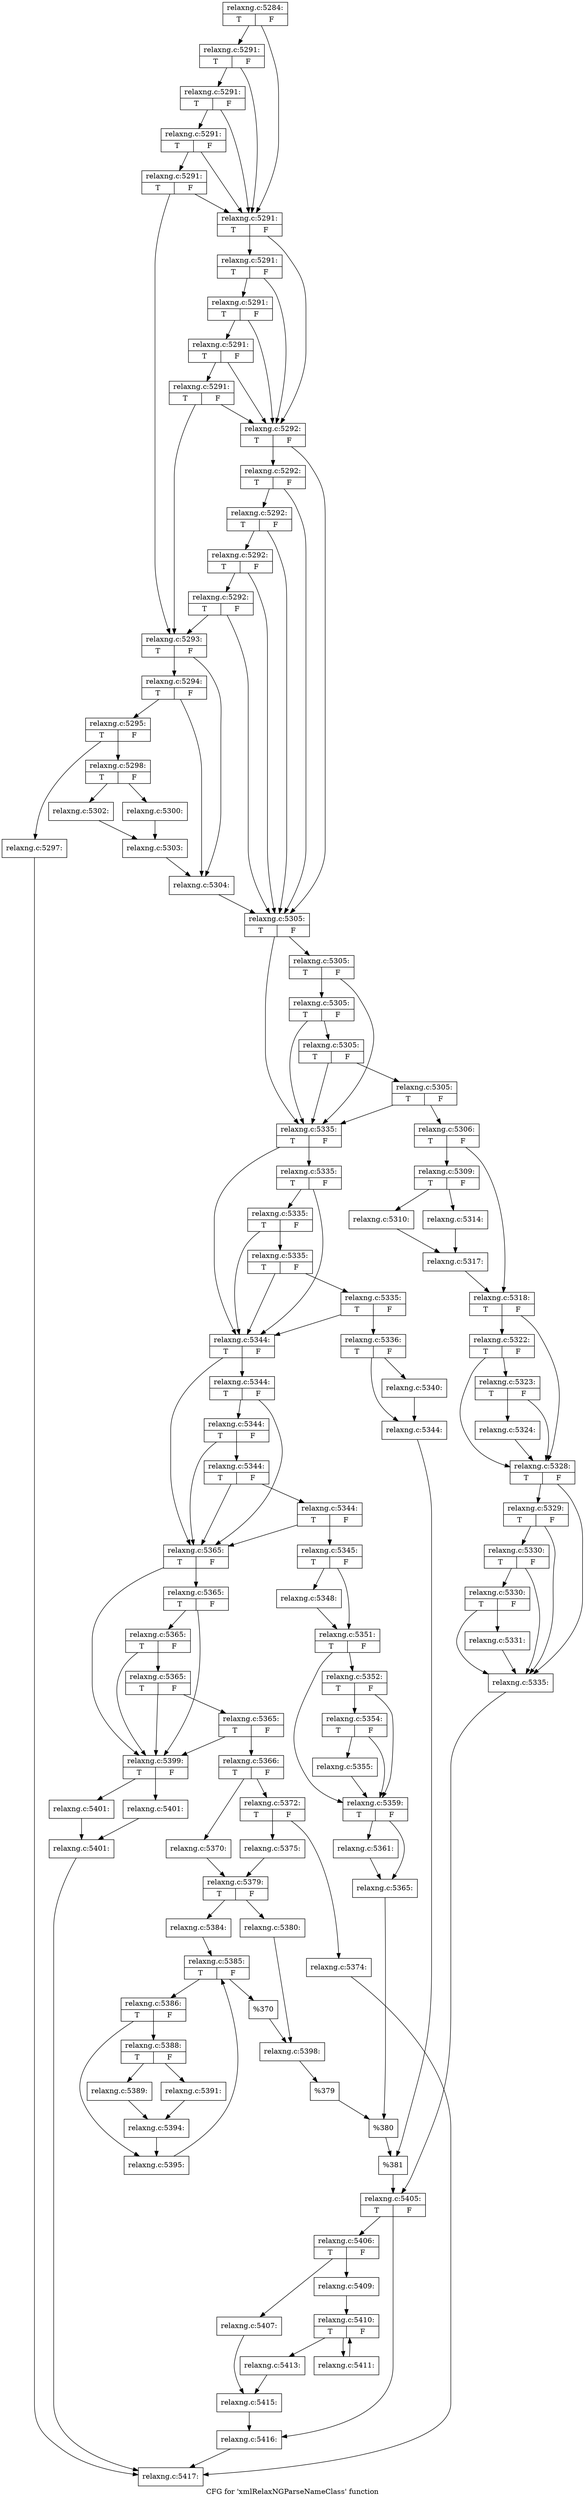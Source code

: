 digraph "CFG for 'xmlRelaxNGParseNameClass' function" {
	label="CFG for 'xmlRelaxNGParseNameClass' function";

	Node0x555e9c3e7150 [shape=record,label="{relaxng.c:5284:|{<s0>T|<s1>F}}"];
	Node0x555e9c3e7150 -> Node0x555e9c3eec90;
	Node0x555e9c3e7150 -> Node0x555e9c3eeaf0;
	Node0x555e9c3eec90 [shape=record,label="{relaxng.c:5291:|{<s0>T|<s1>F}}"];
	Node0x555e9c3eec90 -> Node0x555e9c3eec40;
	Node0x555e9c3eec90 -> Node0x555e9c3eeaf0;
	Node0x555e9c3eec40 [shape=record,label="{relaxng.c:5291:|{<s0>T|<s1>F}}"];
	Node0x555e9c3eec40 -> Node0x555e9c3eebf0;
	Node0x555e9c3eec40 -> Node0x555e9c3eeaf0;
	Node0x555e9c3eebf0 [shape=record,label="{relaxng.c:5291:|{<s0>T|<s1>F}}"];
	Node0x555e9c3eebf0 -> Node0x555e9c3eeb70;
	Node0x555e9c3eebf0 -> Node0x555e9c3eeaf0;
	Node0x555e9c3eeb70 [shape=record,label="{relaxng.c:5291:|{<s0>T|<s1>F}}"];
	Node0x555e9c3eeb70 -> Node0x555e9c3ee9d0;
	Node0x555e9c3eeb70 -> Node0x555e9c3eeaf0;
	Node0x555e9c3eeaf0 [shape=record,label="{relaxng.c:5291:|{<s0>T|<s1>F}}"];
	Node0x555e9c3eeaf0 -> Node0x555e9c3efa30;
	Node0x555e9c3eeaf0 -> Node0x555e9c3eea70;
	Node0x555e9c3efa30 [shape=record,label="{relaxng.c:5291:|{<s0>T|<s1>F}}"];
	Node0x555e9c3efa30 -> Node0x555e9c3ef9e0;
	Node0x555e9c3efa30 -> Node0x555e9c3eea70;
	Node0x555e9c3ef9e0 [shape=record,label="{relaxng.c:5291:|{<s0>T|<s1>F}}"];
	Node0x555e9c3ef9e0 -> Node0x555e9c3ef990;
	Node0x555e9c3ef9e0 -> Node0x555e9c3eea70;
	Node0x555e9c3ef990 [shape=record,label="{relaxng.c:5291:|{<s0>T|<s1>F}}"];
	Node0x555e9c3ef990 -> Node0x555e9c3ef910;
	Node0x555e9c3ef990 -> Node0x555e9c3eea70;
	Node0x555e9c3ef910 [shape=record,label="{relaxng.c:5291:|{<s0>T|<s1>F}}"];
	Node0x555e9c3ef910 -> Node0x555e9c3ee9d0;
	Node0x555e9c3ef910 -> Node0x555e9c3eea70;
	Node0x555e9c3eea70 [shape=record,label="{relaxng.c:5292:|{<s0>T|<s1>F}}"];
	Node0x555e9c3eea70 -> Node0x555e9c3f0970;
	Node0x555e9c3eea70 -> Node0x555e9c3eea20;
	Node0x555e9c3f0970 [shape=record,label="{relaxng.c:5292:|{<s0>T|<s1>F}}"];
	Node0x555e9c3f0970 -> Node0x555e9c3f0920;
	Node0x555e9c3f0970 -> Node0x555e9c3eea20;
	Node0x555e9c3f0920 [shape=record,label="{relaxng.c:5292:|{<s0>T|<s1>F}}"];
	Node0x555e9c3f0920 -> Node0x555e9c3f08d0;
	Node0x555e9c3f0920 -> Node0x555e9c3eea20;
	Node0x555e9c3f08d0 [shape=record,label="{relaxng.c:5292:|{<s0>T|<s1>F}}"];
	Node0x555e9c3f08d0 -> Node0x555e9c3f0850;
	Node0x555e9c3f08d0 -> Node0x555e9c3eea20;
	Node0x555e9c3f0850 [shape=record,label="{relaxng.c:5292:|{<s0>T|<s1>F}}"];
	Node0x555e9c3f0850 -> Node0x555e9c3ee9d0;
	Node0x555e9c3f0850 -> Node0x555e9c3eea20;
	Node0x555e9c3ee9d0 [shape=record,label="{relaxng.c:5293:|{<s0>T|<s1>F}}"];
	Node0x555e9c3ee9d0 -> Node0x555e9c3f1900;
	Node0x555e9c3ee9d0 -> Node0x555e9c3f18b0;
	Node0x555e9c3f1900 [shape=record,label="{relaxng.c:5294:|{<s0>T|<s1>F}}"];
	Node0x555e9c3f1900 -> Node0x555e9c3f1860;
	Node0x555e9c3f1900 -> Node0x555e9c3f18b0;
	Node0x555e9c3f1860 [shape=record,label="{relaxng.c:5295:|{<s0>T|<s1>F}}"];
	Node0x555e9c3f1860 -> Node0x555e9c3f23c0;
	Node0x555e9c3f1860 -> Node0x555e9c3f2410;
	Node0x555e9c3f23c0 [shape=record,label="{relaxng.c:5297:}"];
	Node0x555e9c3f23c0 -> Node0x555e9c3ecc60;
	Node0x555e9c3f2410 [shape=record,label="{relaxng.c:5298:|{<s0>T|<s1>F}}"];
	Node0x555e9c3f2410 -> Node0x555e9c3f2b10;
	Node0x555e9c3f2410 -> Node0x555e9c3f2bb0;
	Node0x555e9c3f2b10 [shape=record,label="{relaxng.c:5300:}"];
	Node0x555e9c3f2b10 -> Node0x555e9c3f2b60;
	Node0x555e9c3f2bb0 [shape=record,label="{relaxng.c:5302:}"];
	Node0x555e9c3f2bb0 -> Node0x555e9c3f2b60;
	Node0x555e9c3f2b60 [shape=record,label="{relaxng.c:5303:}"];
	Node0x555e9c3f2b60 -> Node0x555e9c3f18b0;
	Node0x555e9c3f18b0 [shape=record,label="{relaxng.c:5304:}"];
	Node0x555e9c3f18b0 -> Node0x555e9c3eea20;
	Node0x555e9c3eea20 [shape=record,label="{relaxng.c:5305:|{<s0>T|<s1>F}}"];
	Node0x555e9c3eea20 -> Node0x555e9c3f3a10;
	Node0x555e9c3eea20 -> Node0x555e9c3f38a0;
	Node0x555e9c3f3a10 [shape=record,label="{relaxng.c:5305:|{<s0>T|<s1>F}}"];
	Node0x555e9c3f3a10 -> Node0x555e9c3f39c0;
	Node0x555e9c3f3a10 -> Node0x555e9c3f38a0;
	Node0x555e9c3f39c0 [shape=record,label="{relaxng.c:5305:|{<s0>T|<s1>F}}"];
	Node0x555e9c3f39c0 -> Node0x555e9c3f3970;
	Node0x555e9c3f39c0 -> Node0x555e9c3f38a0;
	Node0x555e9c3f3970 [shape=record,label="{relaxng.c:5305:|{<s0>T|<s1>F}}"];
	Node0x555e9c3f3970 -> Node0x555e9c3f38f0;
	Node0x555e9c3f3970 -> Node0x555e9c3f38a0;
	Node0x555e9c3f38f0 [shape=record,label="{relaxng.c:5305:|{<s0>T|<s1>F}}"];
	Node0x555e9c3f38f0 -> Node0x555e9c3f3800;
	Node0x555e9c3f38f0 -> Node0x555e9c3f38a0;
	Node0x555e9c3f3800 [shape=record,label="{relaxng.c:5306:|{<s0>T|<s1>F}}"];
	Node0x555e9c3f3800 -> Node0x555e9c3f4cc0;
	Node0x555e9c3f3800 -> Node0x555e9c3f4d10;
	Node0x555e9c3f4cc0 [shape=record,label="{relaxng.c:5309:|{<s0>T|<s1>F}}"];
	Node0x555e9c3f4cc0 -> Node0x555e9c3f5110;
	Node0x555e9c3f4cc0 -> Node0x555e9c3f51b0;
	Node0x555e9c3f5110 [shape=record,label="{relaxng.c:5310:}"];
	Node0x555e9c3f5110 -> Node0x555e9c3f5160;
	Node0x555e9c3f51b0 [shape=record,label="{relaxng.c:5314:}"];
	Node0x555e9c3f51b0 -> Node0x555e9c3f5160;
	Node0x555e9c3f5160 [shape=record,label="{relaxng.c:5317:}"];
	Node0x555e9c3f5160 -> Node0x555e9c3f4d10;
	Node0x555e9c3f4d10 [shape=record,label="{relaxng.c:5318:|{<s0>T|<s1>F}}"];
	Node0x555e9c3f4d10 -> Node0x555e9c3f6e20;
	Node0x555e9c3f4d10 -> Node0x555e9c3f6d50;
	Node0x555e9c3f6e20 [shape=record,label="{relaxng.c:5322:|{<s0>T|<s1>F}}"];
	Node0x555e9c3f6e20 -> Node0x555e9c3f6da0;
	Node0x555e9c3f6e20 -> Node0x555e9c3f6d50;
	Node0x555e9c3f6da0 [shape=record,label="{relaxng.c:5323:|{<s0>T|<s1>F}}"];
	Node0x555e9c3f6da0 -> Node0x555e9c3f6d00;
	Node0x555e9c3f6da0 -> Node0x555e9c3f6d50;
	Node0x555e9c3f6d00 [shape=record,label="{relaxng.c:5324:}"];
	Node0x555e9c3f6d00 -> Node0x555e9c3f6d50;
	Node0x555e9c3f6d50 [shape=record,label="{relaxng.c:5328:|{<s0>T|<s1>F}}"];
	Node0x555e9c3f6d50 -> Node0x555e9c3f8810;
	Node0x555e9c3f6d50 -> Node0x555e9c3f86c0;
	Node0x555e9c3f8810 [shape=record,label="{relaxng.c:5329:|{<s0>T|<s1>F}}"];
	Node0x555e9c3f8810 -> Node0x555e9c3f8790;
	Node0x555e9c3f8810 -> Node0x555e9c3f86c0;
	Node0x555e9c3f8790 [shape=record,label="{relaxng.c:5330:|{<s0>T|<s1>F}}"];
	Node0x555e9c3f8790 -> Node0x555e9c3f8710;
	Node0x555e9c3f8790 -> Node0x555e9c3f86c0;
	Node0x555e9c3f8710 [shape=record,label="{relaxng.c:5330:|{<s0>T|<s1>F}}"];
	Node0x555e9c3f8710 -> Node0x555e9c3f8670;
	Node0x555e9c3f8710 -> Node0x555e9c3f86c0;
	Node0x555e9c3f8670 [shape=record,label="{relaxng.c:5331:}"];
	Node0x555e9c3f8670 -> Node0x555e9c3f86c0;
	Node0x555e9c3f86c0 [shape=record,label="{relaxng.c:5335:}"];
	Node0x555e9c3f86c0 -> Node0x555e9c3f3850;
	Node0x555e9c3f38a0 [shape=record,label="{relaxng.c:5335:|{<s0>T|<s1>F}}"];
	Node0x555e9c3f38a0 -> Node0x555e9c3fa1a0;
	Node0x555e9c3f38a0 -> Node0x555e9c3fa030;
	Node0x555e9c3fa1a0 [shape=record,label="{relaxng.c:5335:|{<s0>T|<s1>F}}"];
	Node0x555e9c3fa1a0 -> Node0x555e9c3fa150;
	Node0x555e9c3fa1a0 -> Node0x555e9c3fa030;
	Node0x555e9c3fa150 [shape=record,label="{relaxng.c:5335:|{<s0>T|<s1>F}}"];
	Node0x555e9c3fa150 -> Node0x555e9c3fa100;
	Node0x555e9c3fa150 -> Node0x555e9c3fa030;
	Node0x555e9c3fa100 [shape=record,label="{relaxng.c:5335:|{<s0>T|<s1>F}}"];
	Node0x555e9c3fa100 -> Node0x555e9c3fa080;
	Node0x555e9c3fa100 -> Node0x555e9c3fa030;
	Node0x555e9c3fa080 [shape=record,label="{relaxng.c:5335:|{<s0>T|<s1>F}}"];
	Node0x555e9c3fa080 -> Node0x555e9c3f9f90;
	Node0x555e9c3fa080 -> Node0x555e9c3fa030;
	Node0x555e9c3f9f90 [shape=record,label="{relaxng.c:5336:|{<s0>T|<s1>F}}"];
	Node0x555e9c3f9f90 -> Node0x555e9c3fb550;
	Node0x555e9c3f9f90 -> Node0x555e9c3fb5a0;
	Node0x555e9c3fb550 [shape=record,label="{relaxng.c:5340:}"];
	Node0x555e9c3fb550 -> Node0x555e9c3fb5a0;
	Node0x555e9c3fb5a0 [shape=record,label="{relaxng.c:5344:}"];
	Node0x555e9c3fb5a0 -> Node0x555e9c3f9fe0;
	Node0x555e9c3fa030 [shape=record,label="{relaxng.c:5344:|{<s0>T|<s1>F}}"];
	Node0x555e9c3fa030 -> Node0x555e9c3fcde0;
	Node0x555e9c3fa030 -> Node0x555e9c3fcc70;
	Node0x555e9c3fcde0 [shape=record,label="{relaxng.c:5344:|{<s0>T|<s1>F}}"];
	Node0x555e9c3fcde0 -> Node0x555e9c3fcd90;
	Node0x555e9c3fcde0 -> Node0x555e9c3fcc70;
	Node0x555e9c3fcd90 [shape=record,label="{relaxng.c:5344:|{<s0>T|<s1>F}}"];
	Node0x555e9c3fcd90 -> Node0x555e9c3fcd40;
	Node0x555e9c3fcd90 -> Node0x555e9c3fcc70;
	Node0x555e9c3fcd40 [shape=record,label="{relaxng.c:5344:|{<s0>T|<s1>F}}"];
	Node0x555e9c3fcd40 -> Node0x555e9c3fccc0;
	Node0x555e9c3fcd40 -> Node0x555e9c3fcc70;
	Node0x555e9c3fccc0 [shape=record,label="{relaxng.c:5344:|{<s0>T|<s1>F}}"];
	Node0x555e9c3fccc0 -> Node0x555e9c3fcbd0;
	Node0x555e9c3fccc0 -> Node0x555e9c3fcc70;
	Node0x555e9c3fcbd0 [shape=record,label="{relaxng.c:5345:|{<s0>T|<s1>F}}"];
	Node0x555e9c3fcbd0 -> Node0x555e9c3fe290;
	Node0x555e9c3fcbd0 -> Node0x555e9c3fe2e0;
	Node0x555e9c3fe290 [shape=record,label="{relaxng.c:5348:}"];
	Node0x555e9c3fe290 -> Node0x555e9c3fe2e0;
	Node0x555e9c3fe2e0 [shape=record,label="{relaxng.c:5351:|{<s0>T|<s1>F}}"];
	Node0x555e9c3fe2e0 -> Node0x555e9c3fee80;
	Node0x555e9c3fe2e0 -> Node0x555e9c3fedb0;
	Node0x555e9c3fee80 [shape=record,label="{relaxng.c:5352:|{<s0>T|<s1>F}}"];
	Node0x555e9c3fee80 -> Node0x555e9c3fee00;
	Node0x555e9c3fee80 -> Node0x555e9c3fedb0;
	Node0x555e9c3fee00 [shape=record,label="{relaxng.c:5354:|{<s0>T|<s1>F}}"];
	Node0x555e9c3fee00 -> Node0x555e9c3fed60;
	Node0x555e9c3fee00 -> Node0x555e9c3fedb0;
	Node0x555e9c3fed60 [shape=record,label="{relaxng.c:5355:}"];
	Node0x555e9c3fed60 -> Node0x555e9c3fedb0;
	Node0x555e9c3fedb0 [shape=record,label="{relaxng.c:5359:|{<s0>T|<s1>F}}"];
	Node0x555e9c3fedb0 -> Node0x555e9c4000b0;
	Node0x555e9c3fedb0 -> Node0x555e9c400100;
	Node0x555e9c4000b0 [shape=record,label="{relaxng.c:5361:}"];
	Node0x555e9c4000b0 -> Node0x555e9c400100;
	Node0x555e9c400100 [shape=record,label="{relaxng.c:5365:}"];
	Node0x555e9c400100 -> Node0x555e9c3fcc20;
	Node0x555e9c3fcc70 [shape=record,label="{relaxng.c:5365:|{<s0>T|<s1>F}}"];
	Node0x555e9c3fcc70 -> Node0x555e9c319340;
	Node0x555e9c3fcc70 -> Node0x555e9c3191d0;
	Node0x555e9c319340 [shape=record,label="{relaxng.c:5365:|{<s0>T|<s1>F}}"];
	Node0x555e9c319340 -> Node0x555e9c3192f0;
	Node0x555e9c319340 -> Node0x555e9c3191d0;
	Node0x555e9c3192f0 [shape=record,label="{relaxng.c:5365:|{<s0>T|<s1>F}}"];
	Node0x555e9c3192f0 -> Node0x555e9c3192a0;
	Node0x555e9c3192f0 -> Node0x555e9c3191d0;
	Node0x555e9c3192a0 [shape=record,label="{relaxng.c:5365:|{<s0>T|<s1>F}}"];
	Node0x555e9c3192a0 -> Node0x555e9c319220;
	Node0x555e9c3192a0 -> Node0x555e9c3191d0;
	Node0x555e9c319220 [shape=record,label="{relaxng.c:5365:|{<s0>T|<s1>F}}"];
	Node0x555e9c319220 -> Node0x555e9c319130;
	Node0x555e9c319220 -> Node0x555e9c3191d0;
	Node0x555e9c319130 [shape=record,label="{relaxng.c:5366:|{<s0>T|<s1>F}}"];
	Node0x555e9c319130 -> Node0x555e9c403500;
	Node0x555e9c319130 -> Node0x555e9c4035a0;
	Node0x555e9c403500 [shape=record,label="{relaxng.c:5370:}"];
	Node0x555e9c403500 -> Node0x555e9c403550;
	Node0x555e9c4035a0 [shape=record,label="{relaxng.c:5372:|{<s0>T|<s1>F}}"];
	Node0x555e9c4035a0 -> Node0x555e9c403fa0;
	Node0x555e9c4035a0 -> Node0x555e9c403ff0;
	Node0x555e9c403fa0 [shape=record,label="{relaxng.c:5374:}"];
	Node0x555e9c403fa0 -> Node0x555e9c3ecc60;
	Node0x555e9c403ff0 [shape=record,label="{relaxng.c:5375:}"];
	Node0x555e9c403ff0 -> Node0x555e9c403550;
	Node0x555e9c403550 [shape=record,label="{relaxng.c:5379:|{<s0>T|<s1>F}}"];
	Node0x555e9c403550 -> Node0x555e9c404a20;
	Node0x555e9c403550 -> Node0x555e9c404ac0;
	Node0x555e9c404a20 [shape=record,label="{relaxng.c:5380:}"];
	Node0x555e9c404a20 -> Node0x555e9c404a70;
	Node0x555e9c404ac0 [shape=record,label="{relaxng.c:5384:}"];
	Node0x555e9c404ac0 -> Node0x555e9c405770;
	Node0x555e9c405770 [shape=record,label="{relaxng.c:5385:|{<s0>T|<s1>F}}"];
	Node0x555e9c405770 -> Node0x555e9c405b70;
	Node0x555e9c405770 -> Node0x555e9c405990;
	Node0x555e9c405b70 [shape=record,label="{relaxng.c:5386:|{<s0>T|<s1>F}}"];
	Node0x555e9c405b70 -> Node0x555e9c405fc0;
	Node0x555e9c405b70 -> Node0x555e9c406010;
	Node0x555e9c405fc0 [shape=record,label="{relaxng.c:5388:|{<s0>T|<s1>F}}"];
	Node0x555e9c405fc0 -> Node0x555e9c4063d0;
	Node0x555e9c405fc0 -> Node0x555e9c406470;
	Node0x555e9c4063d0 [shape=record,label="{relaxng.c:5389:}"];
	Node0x555e9c4063d0 -> Node0x555e9c406420;
	Node0x555e9c406470 [shape=record,label="{relaxng.c:5391:}"];
	Node0x555e9c406470 -> Node0x555e9c406420;
	Node0x555e9c406420 [shape=record,label="{relaxng.c:5394:}"];
	Node0x555e9c406420 -> Node0x555e9c406010;
	Node0x555e9c406010 [shape=record,label="{relaxng.c:5395:}"];
	Node0x555e9c406010 -> Node0x555e9c405770;
	Node0x555e9c405990 [shape=record,label="{%370}"];
	Node0x555e9c405990 -> Node0x555e9c404a70;
	Node0x555e9c404a70 [shape=record,label="{relaxng.c:5398:}"];
	Node0x555e9c404a70 -> Node0x555e9c319180;
	Node0x555e9c3191d0 [shape=record,label="{relaxng.c:5399:|{<s0>T|<s1>F}}"];
	Node0x555e9c3191d0 -> Node0x555e9bfc47e0;
	Node0x555e9c3191d0 -> Node0x555e9bfc4830;
	Node0x555e9bfc47e0 [shape=record,label="{relaxng.c:5401:}"];
	Node0x555e9bfc47e0 -> Node0x555e9bfc4880;
	Node0x555e9bfc4830 [shape=record,label="{relaxng.c:5401:}"];
	Node0x555e9bfc4830 -> Node0x555e9bfc4880;
	Node0x555e9bfc4880 [shape=record,label="{relaxng.c:5401:}"];
	Node0x555e9bfc4880 -> Node0x555e9c3ecc60;
	Node0x555e9c319180 [shape=record,label="{%379}"];
	Node0x555e9c319180 -> Node0x555e9c3fcc20;
	Node0x555e9c3fcc20 [shape=record,label="{%380}"];
	Node0x555e9c3fcc20 -> Node0x555e9c3f9fe0;
	Node0x555e9c3f9fe0 [shape=record,label="{%381}"];
	Node0x555e9c3f9fe0 -> Node0x555e9c3f3850;
	Node0x555e9c3f3850 [shape=record,label="{relaxng.c:5405:|{<s0>T|<s1>F}}"];
	Node0x555e9c3f3850 -> Node0x555e9c409520;
	Node0x555e9c3f3850 -> Node0x555e9c409570;
	Node0x555e9c409520 [shape=record,label="{relaxng.c:5406:|{<s0>T|<s1>F}}"];
	Node0x555e9c409520 -> Node0x555e9c409990;
	Node0x555e9c409520 -> Node0x555e9c409a30;
	Node0x555e9c409990 [shape=record,label="{relaxng.c:5407:}"];
	Node0x555e9c409990 -> Node0x555e9c4099e0;
	Node0x555e9c409a30 [shape=record,label="{relaxng.c:5409:}"];
	Node0x555e9c409a30 -> Node0x555e9c40a460;
	Node0x555e9c40a460 [shape=record,label="{relaxng.c:5410:|{<s0>T|<s1>F}}"];
	Node0x555e9c40a460 -> Node0x555e9c40a990;
	Node0x555e9c40a460 -> Node0x555e9c40a680;
	Node0x555e9c40a990 [shape=record,label="{relaxng.c:5411:}"];
	Node0x555e9c40a990 -> Node0x555e9c40a460;
	Node0x555e9c40a680 [shape=record,label="{relaxng.c:5413:}"];
	Node0x555e9c40a680 -> Node0x555e9c4099e0;
	Node0x555e9c4099e0 [shape=record,label="{relaxng.c:5415:}"];
	Node0x555e9c4099e0 -> Node0x555e9c409570;
	Node0x555e9c409570 [shape=record,label="{relaxng.c:5416:}"];
	Node0x555e9c409570 -> Node0x555e9c3ecc60;
	Node0x555e9c3ecc60 [shape=record,label="{relaxng.c:5417:}"];
}

